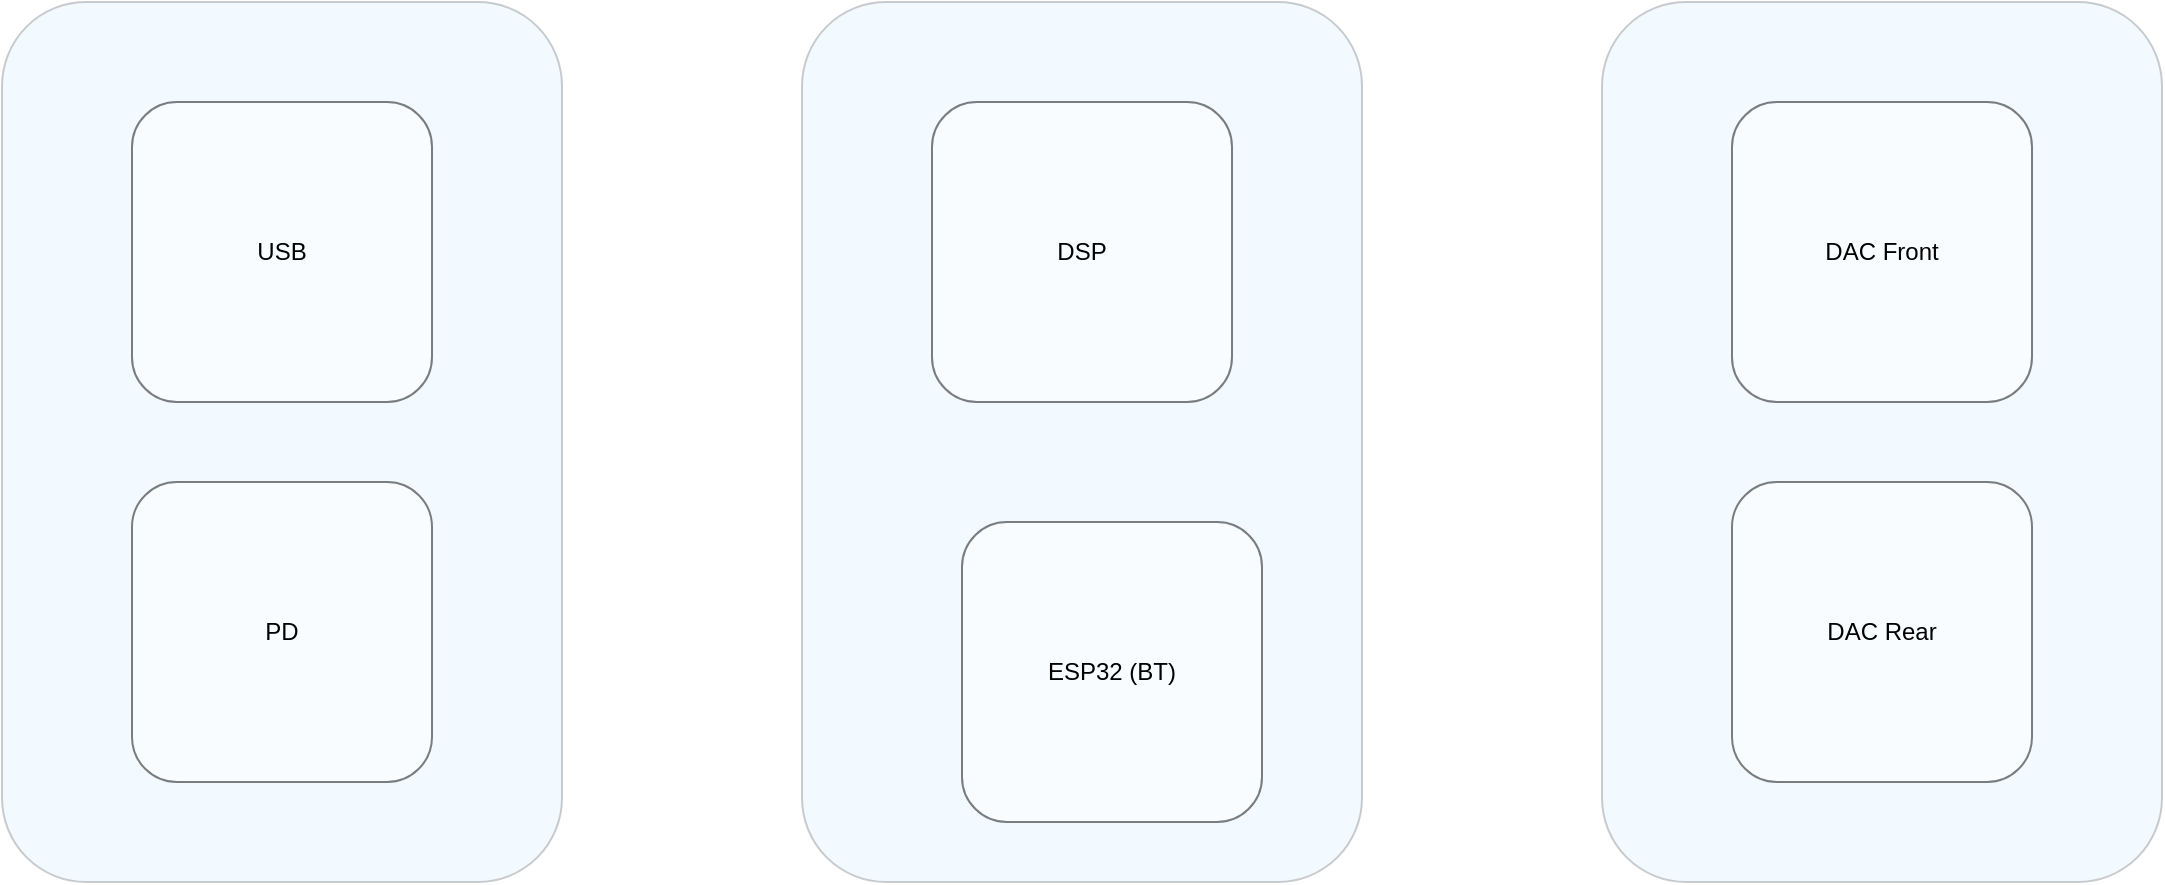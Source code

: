 <mxfile version="28.2.5">
  <diagram name="Page-1" id="b1z_SGk0qcSzuYTGH72N">
    <mxGraphModel dx="2019" dy="662" grid="1" gridSize="10" guides="1" tooltips="1" connect="1" arrows="1" fold="1" page="0" pageScale="1" pageWidth="827" pageHeight="1169" math="0" shadow="0">
      <root>
        <mxCell id="0" />
        <mxCell id="1" parent="0" />
        <mxCell id="Qmg-OXcCduI9HJO14MK6-3" value="" style="rounded=1;whiteSpace=wrap;html=1;labelBackgroundColor=none;fillColor=#cce5ff;strokeColor=#36393d;fillStyle=auto;opacity=25;glass=0;" parent="1" vertex="1">
          <mxGeometry x="160" y="320" width="280" height="440" as="geometry" />
        </mxCell>
        <mxCell id="LiJ_0zRqStjZs383BL51-2" value="DAC Front" style="rounded=1;whiteSpace=wrap;html=1;glass=0;opacity=50;" vertex="1" parent="1">
          <mxGeometry x="225" y="370" width="150" height="150" as="geometry" />
        </mxCell>
        <mxCell id="LiJ_0zRqStjZs383BL51-3" value="DAC Rear" style="rounded=1;whiteSpace=wrap;html=1;glass=0;opacity=50;" vertex="1" parent="1">
          <mxGeometry x="225" y="560" width="150" height="150" as="geometry" />
        </mxCell>
        <mxCell id="LiJ_0zRqStjZs383BL51-9" value="" style="rounded=1;whiteSpace=wrap;html=1;labelBackgroundColor=none;fillColor=#cce5ff;strokeColor=#36393d;fillStyle=auto;opacity=25;glass=0;" vertex="1" parent="1">
          <mxGeometry x="-640" y="320" width="280" height="440" as="geometry" />
        </mxCell>
        <mxCell id="LiJ_0zRqStjZs383BL51-10" value="USB" style="rounded=1;whiteSpace=wrap;html=1;glass=0;opacity=50;" vertex="1" parent="1">
          <mxGeometry x="-575" y="370" width="150" height="150" as="geometry" />
        </mxCell>
        <mxCell id="LiJ_0zRqStjZs383BL51-11" value="PD" style="rounded=1;whiteSpace=wrap;html=1;glass=0;opacity=50;" vertex="1" parent="1">
          <mxGeometry x="-575" y="560" width="150" height="150" as="geometry" />
        </mxCell>
        <mxCell id="LiJ_0zRqStjZs383BL51-13" value="" style="rounded=1;whiteSpace=wrap;html=1;labelBackgroundColor=none;fillColor=#cce5ff;strokeColor=#36393d;fillStyle=auto;opacity=25;glass=0;" vertex="1" parent="1">
          <mxGeometry x="-240" y="320" width="280" height="440" as="geometry" />
        </mxCell>
        <mxCell id="LiJ_0zRqStjZs383BL51-14" value="DSP" style="rounded=1;whiteSpace=wrap;html=1;glass=0;opacity=50;" vertex="1" parent="1">
          <mxGeometry x="-175" y="370" width="150" height="150" as="geometry" />
        </mxCell>
        <mxCell id="LiJ_0zRqStjZs383BL51-15" value="ESP32 (BT)" style="rounded=1;whiteSpace=wrap;html=1;glass=0;opacity=50;" vertex="1" parent="1">
          <mxGeometry x="-160" y="580" width="150" height="150" as="geometry" />
        </mxCell>
      </root>
    </mxGraphModel>
  </diagram>
</mxfile>
